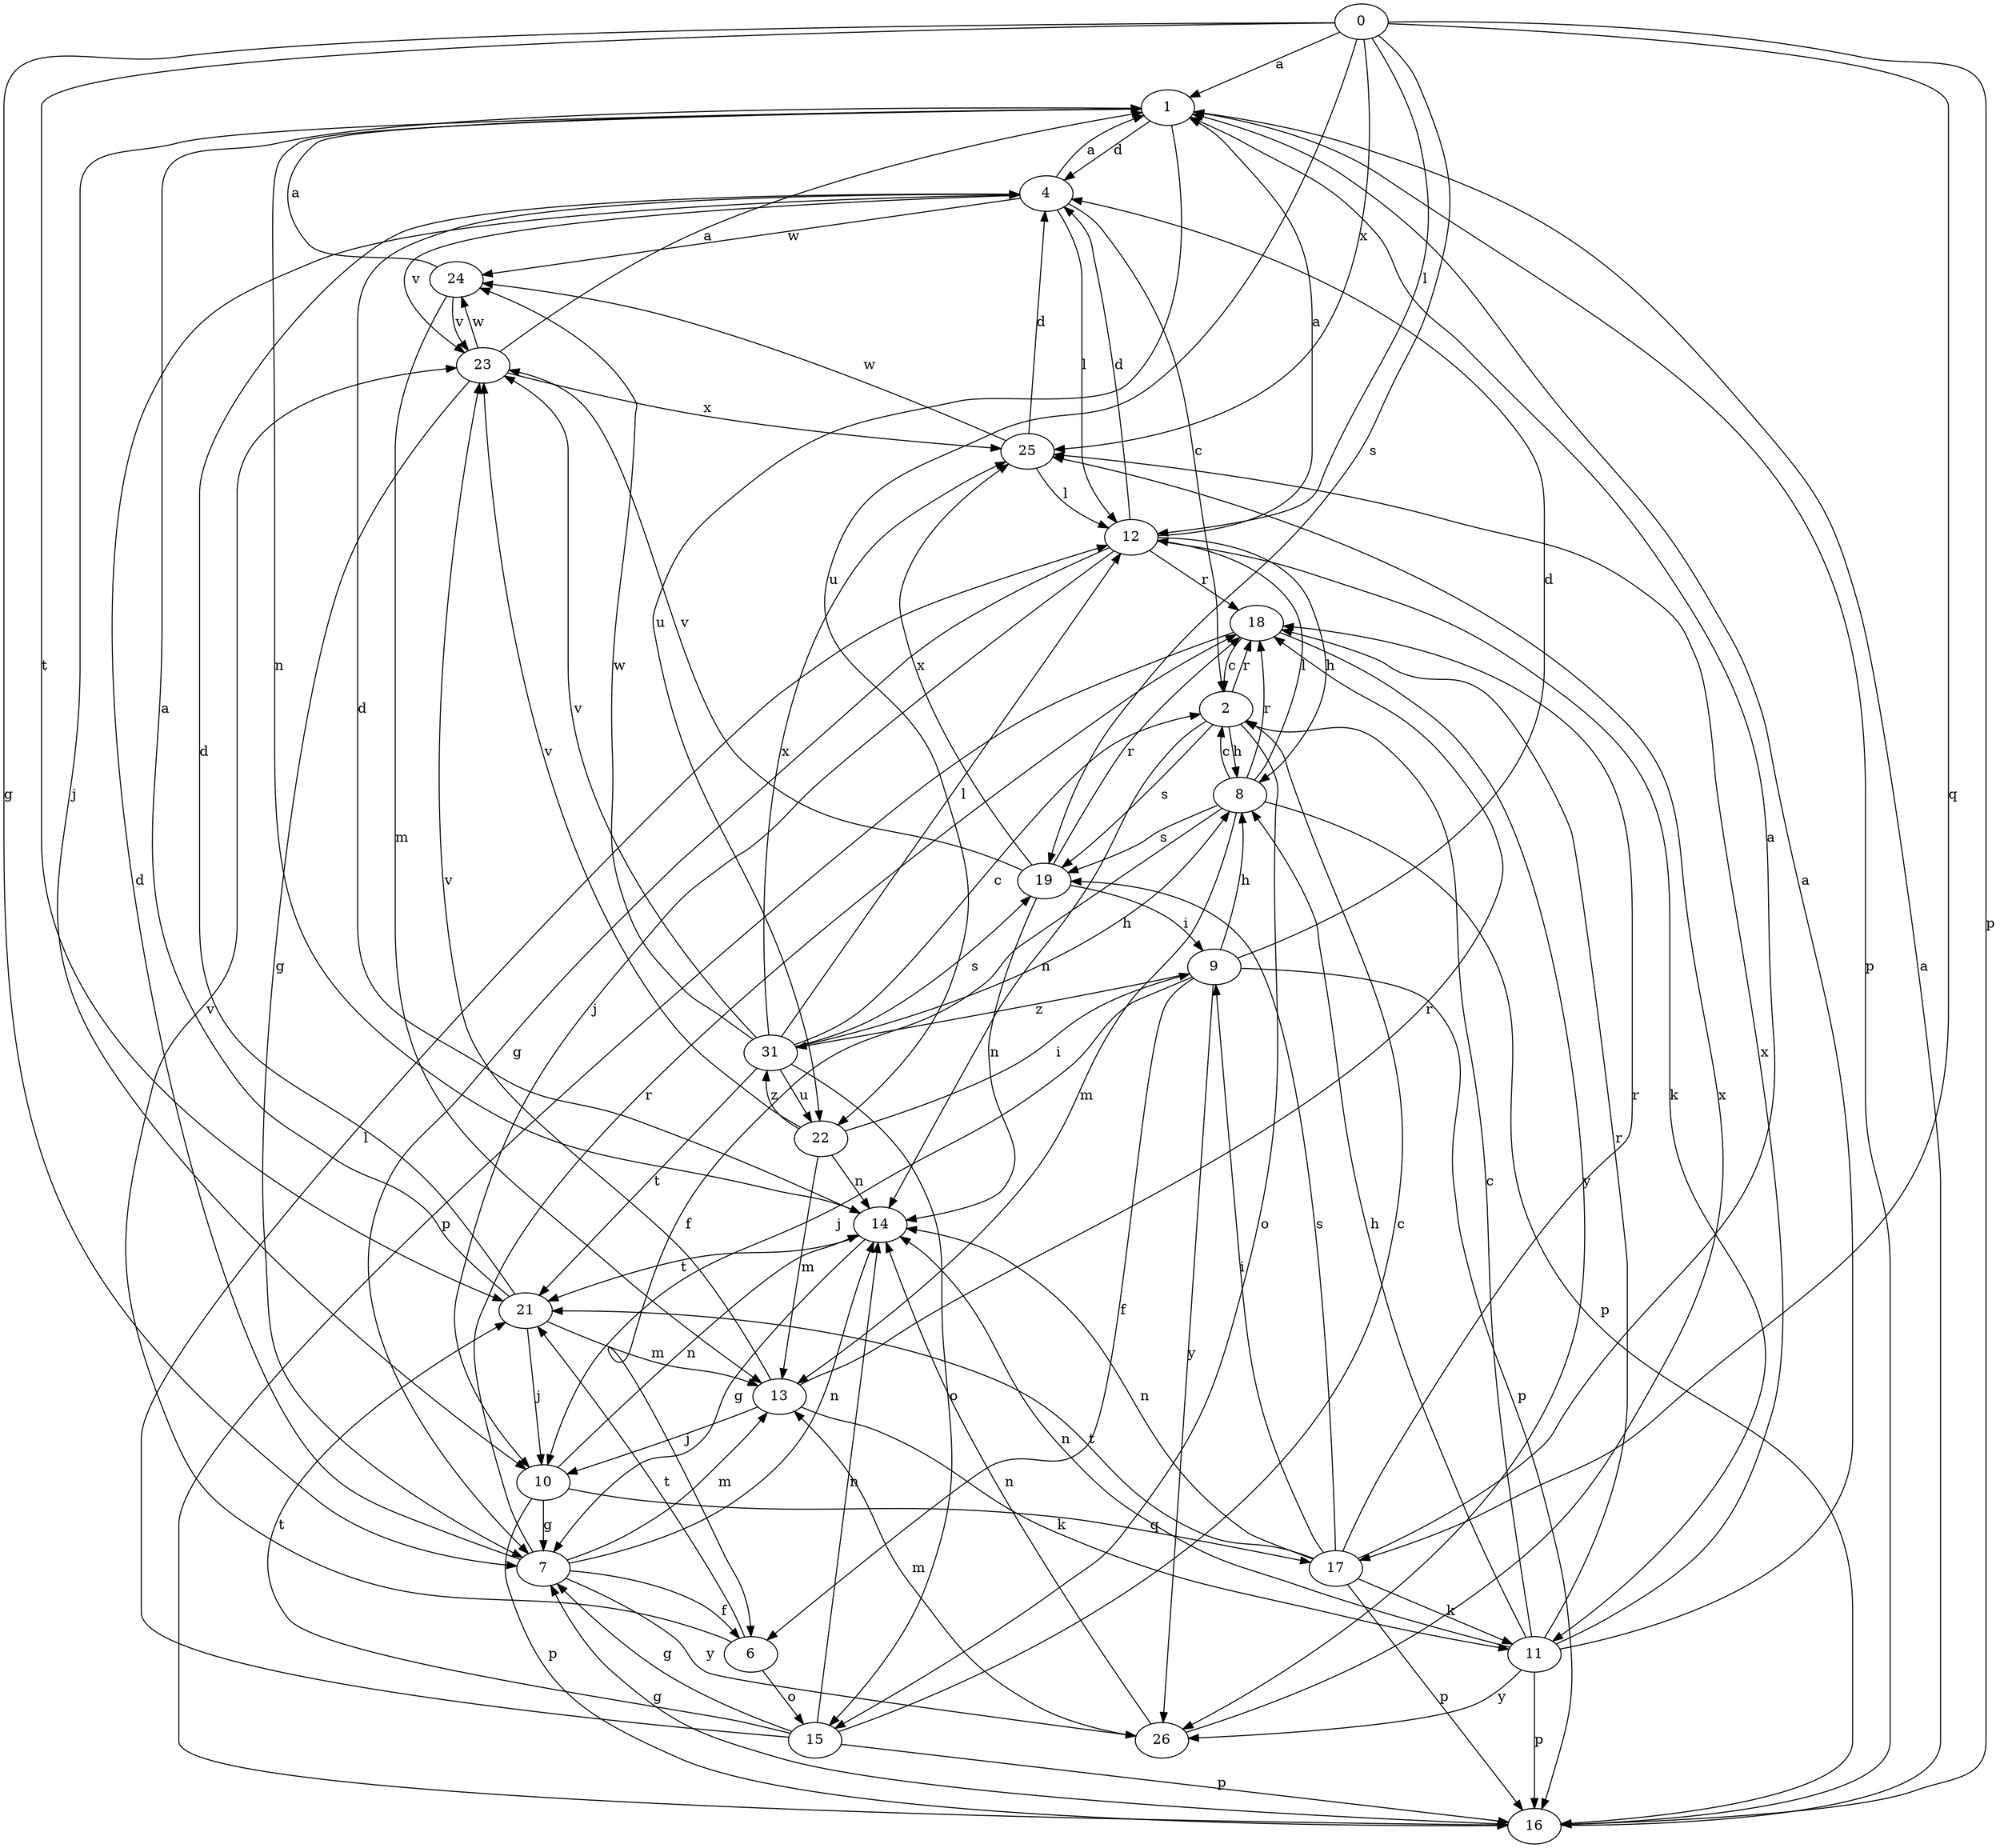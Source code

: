 strict digraph  {
0;
1;
2;
4;
6;
7;
8;
9;
10;
11;
12;
13;
14;
15;
16;
17;
18;
19;
21;
22;
23;
24;
25;
26;
31;
0 -> 1  [label=a];
0 -> 7  [label=g];
0 -> 12  [label=l];
0 -> 16  [label=p];
0 -> 17  [label=q];
0 -> 19  [label=s];
0 -> 21  [label=t];
0 -> 22  [label=u];
0 -> 25  [label=x];
1 -> 4  [label=d];
1 -> 10  [label=j];
1 -> 14  [label=n];
1 -> 16  [label=p];
1 -> 22  [label=u];
2 -> 8  [label=h];
2 -> 14  [label=n];
2 -> 15  [label=o];
2 -> 18  [label=r];
2 -> 19  [label=s];
4 -> 1  [label=a];
4 -> 2  [label=c];
4 -> 12  [label=l];
4 -> 23  [label=v];
4 -> 24  [label=w];
6 -> 15  [label=o];
6 -> 21  [label=t];
6 -> 23  [label=v];
7 -> 4  [label=d];
7 -> 6  [label=f];
7 -> 13  [label=m];
7 -> 14  [label=n];
7 -> 18  [label=r];
7 -> 26  [label=y];
8 -> 2  [label=c];
8 -> 6  [label=f];
8 -> 12  [label=l];
8 -> 13  [label=m];
8 -> 16  [label=p];
8 -> 18  [label=r];
8 -> 19  [label=s];
9 -> 4  [label=d];
9 -> 6  [label=f];
9 -> 8  [label=h];
9 -> 10  [label=j];
9 -> 16  [label=p];
9 -> 26  [label=y];
9 -> 31  [label=z];
10 -> 7  [label=g];
10 -> 14  [label=n];
10 -> 16  [label=p];
10 -> 17  [label=q];
11 -> 1  [label=a];
11 -> 2  [label=c];
11 -> 8  [label=h];
11 -> 14  [label=n];
11 -> 16  [label=p];
11 -> 18  [label=r];
11 -> 25  [label=x];
11 -> 26  [label=y];
12 -> 1  [label=a];
12 -> 4  [label=d];
12 -> 7  [label=g];
12 -> 8  [label=h];
12 -> 10  [label=j];
12 -> 11  [label=k];
12 -> 18  [label=r];
13 -> 10  [label=j];
13 -> 11  [label=k];
13 -> 18  [label=r];
13 -> 23  [label=v];
14 -> 4  [label=d];
14 -> 7  [label=g];
14 -> 21  [label=t];
15 -> 2  [label=c];
15 -> 7  [label=g];
15 -> 12  [label=l];
15 -> 14  [label=n];
15 -> 16  [label=p];
15 -> 21  [label=t];
16 -> 1  [label=a];
16 -> 7  [label=g];
17 -> 1  [label=a];
17 -> 9  [label=i];
17 -> 11  [label=k];
17 -> 14  [label=n];
17 -> 16  [label=p];
17 -> 18  [label=r];
17 -> 19  [label=s];
17 -> 21  [label=t];
18 -> 2  [label=c];
18 -> 16  [label=p];
18 -> 26  [label=y];
19 -> 9  [label=i];
19 -> 14  [label=n];
19 -> 18  [label=r];
19 -> 23  [label=v];
19 -> 25  [label=x];
21 -> 1  [label=a];
21 -> 4  [label=d];
21 -> 10  [label=j];
21 -> 13  [label=m];
22 -> 9  [label=i];
22 -> 13  [label=m];
22 -> 14  [label=n];
22 -> 23  [label=v];
22 -> 31  [label=z];
23 -> 1  [label=a];
23 -> 7  [label=g];
23 -> 24  [label=w];
23 -> 25  [label=x];
24 -> 1  [label=a];
24 -> 13  [label=m];
24 -> 23  [label=v];
25 -> 4  [label=d];
25 -> 12  [label=l];
25 -> 24  [label=w];
26 -> 13  [label=m];
26 -> 14  [label=n];
26 -> 25  [label=x];
31 -> 2  [label=c];
31 -> 8  [label=h];
31 -> 12  [label=l];
31 -> 15  [label=o];
31 -> 19  [label=s];
31 -> 21  [label=t];
31 -> 22  [label=u];
31 -> 23  [label=v];
31 -> 24  [label=w];
31 -> 25  [label=x];
}

